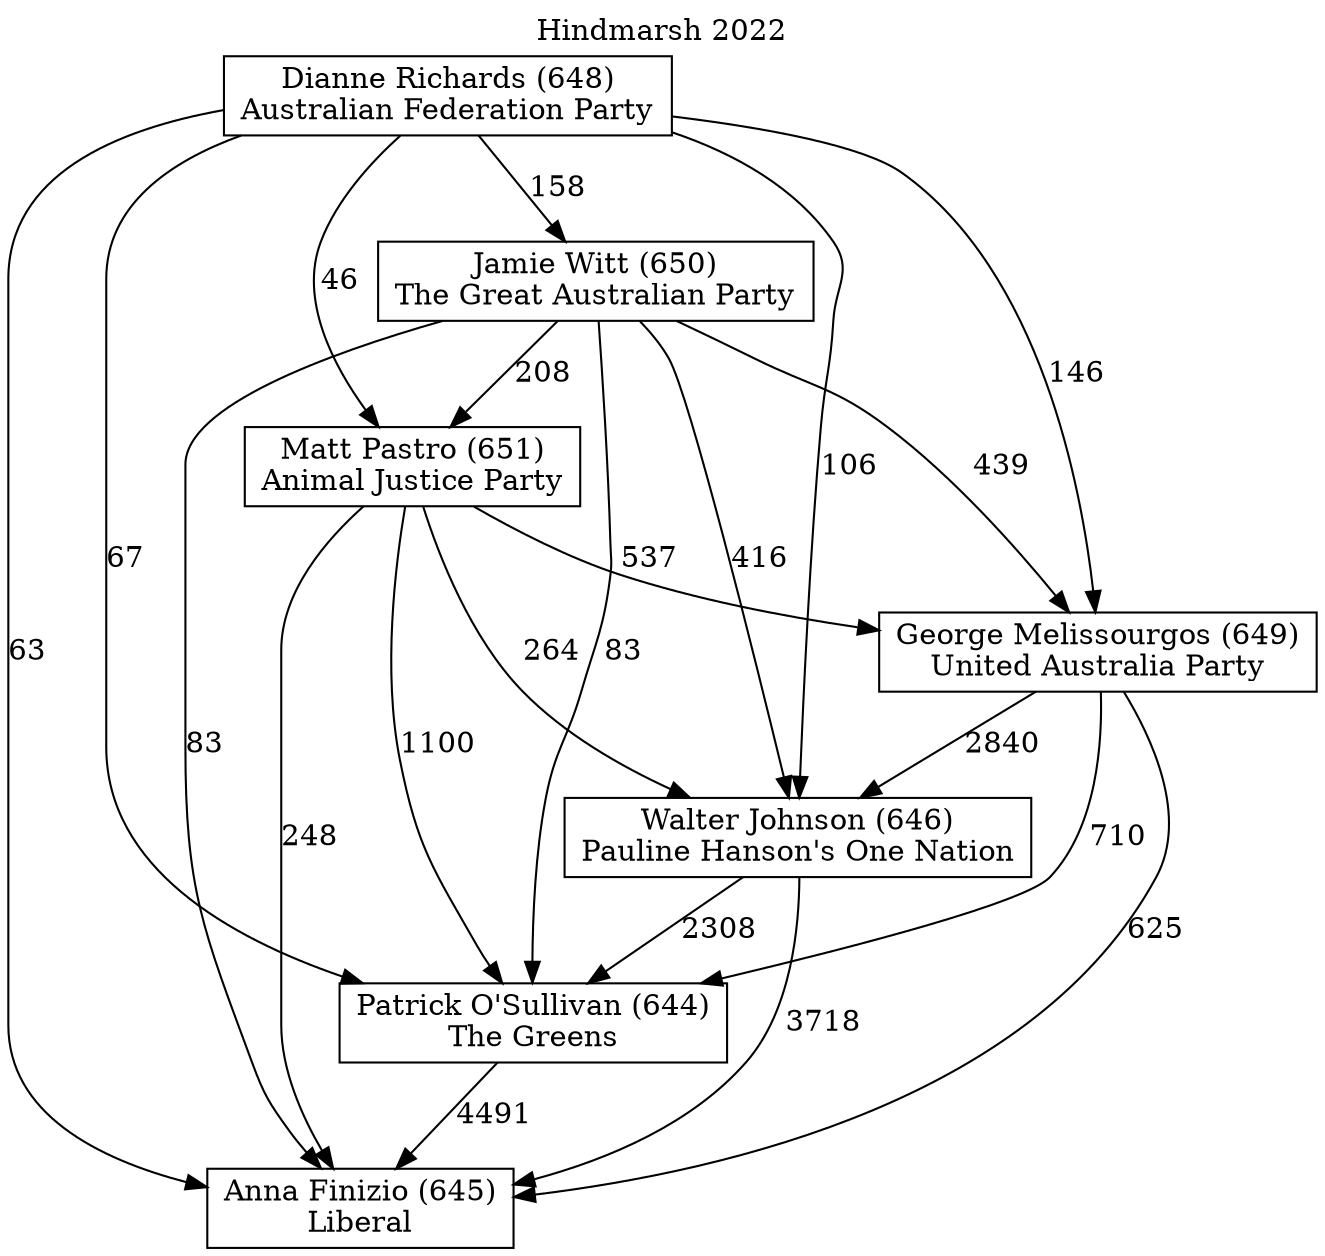 // House preference flow
digraph "Anna Finizio (645)_Hindmarsh_2022" {
	graph [label="Hindmarsh 2022" labelloc=t mclimit=10]
	node [shape=box]
	"Anna Finizio (645)" [label="Anna Finizio (645)
Liberal"]
	"Patrick O'Sullivan (644)" [label="Patrick O'Sullivan (644)
The Greens"]
	"Walter Johnson (646)" [label="Walter Johnson (646)
Pauline Hanson's One Nation"]
	"George Melissourgos (649)" [label="George Melissourgos (649)
United Australia Party"]
	"Matt Pastro (651)" [label="Matt Pastro (651)
Animal Justice Party"]
	"Jamie Witt (650)" [label="Jamie Witt (650)
The Great Australian Party"]
	"Dianne Richards (648)" [label="Dianne Richards (648)
Australian Federation Party"]
	"Patrick O'Sullivan (644)" -> "Anna Finizio (645)" [label=4491]
	"Walter Johnson (646)" -> "Patrick O'Sullivan (644)" [label=2308]
	"George Melissourgos (649)" -> "Walter Johnson (646)" [label=2840]
	"Matt Pastro (651)" -> "George Melissourgos (649)" [label=537]
	"Jamie Witt (650)" -> "Matt Pastro (651)" [label=208]
	"Dianne Richards (648)" -> "Jamie Witt (650)" [label=158]
	"Walter Johnson (646)" -> "Anna Finizio (645)" [label=3718]
	"George Melissourgos (649)" -> "Anna Finizio (645)" [label=625]
	"Matt Pastro (651)" -> "Anna Finizio (645)" [label=248]
	"Jamie Witt (650)" -> "Anna Finizio (645)" [label=83]
	"Dianne Richards (648)" -> "Anna Finizio (645)" [label=63]
	"Dianne Richards (648)" -> "Matt Pastro (651)" [label=46]
	"Jamie Witt (650)" -> "George Melissourgos (649)" [label=439]
	"Dianne Richards (648)" -> "George Melissourgos (649)" [label=146]
	"Matt Pastro (651)" -> "Walter Johnson (646)" [label=264]
	"Jamie Witt (650)" -> "Walter Johnson (646)" [label=416]
	"Dianne Richards (648)" -> "Walter Johnson (646)" [label=106]
	"George Melissourgos (649)" -> "Patrick O'Sullivan (644)" [label=710]
	"Matt Pastro (651)" -> "Patrick O'Sullivan (644)" [label=1100]
	"Jamie Witt (650)" -> "Patrick O'Sullivan (644)" [label=83]
	"Dianne Richards (648)" -> "Patrick O'Sullivan (644)" [label=67]
}
